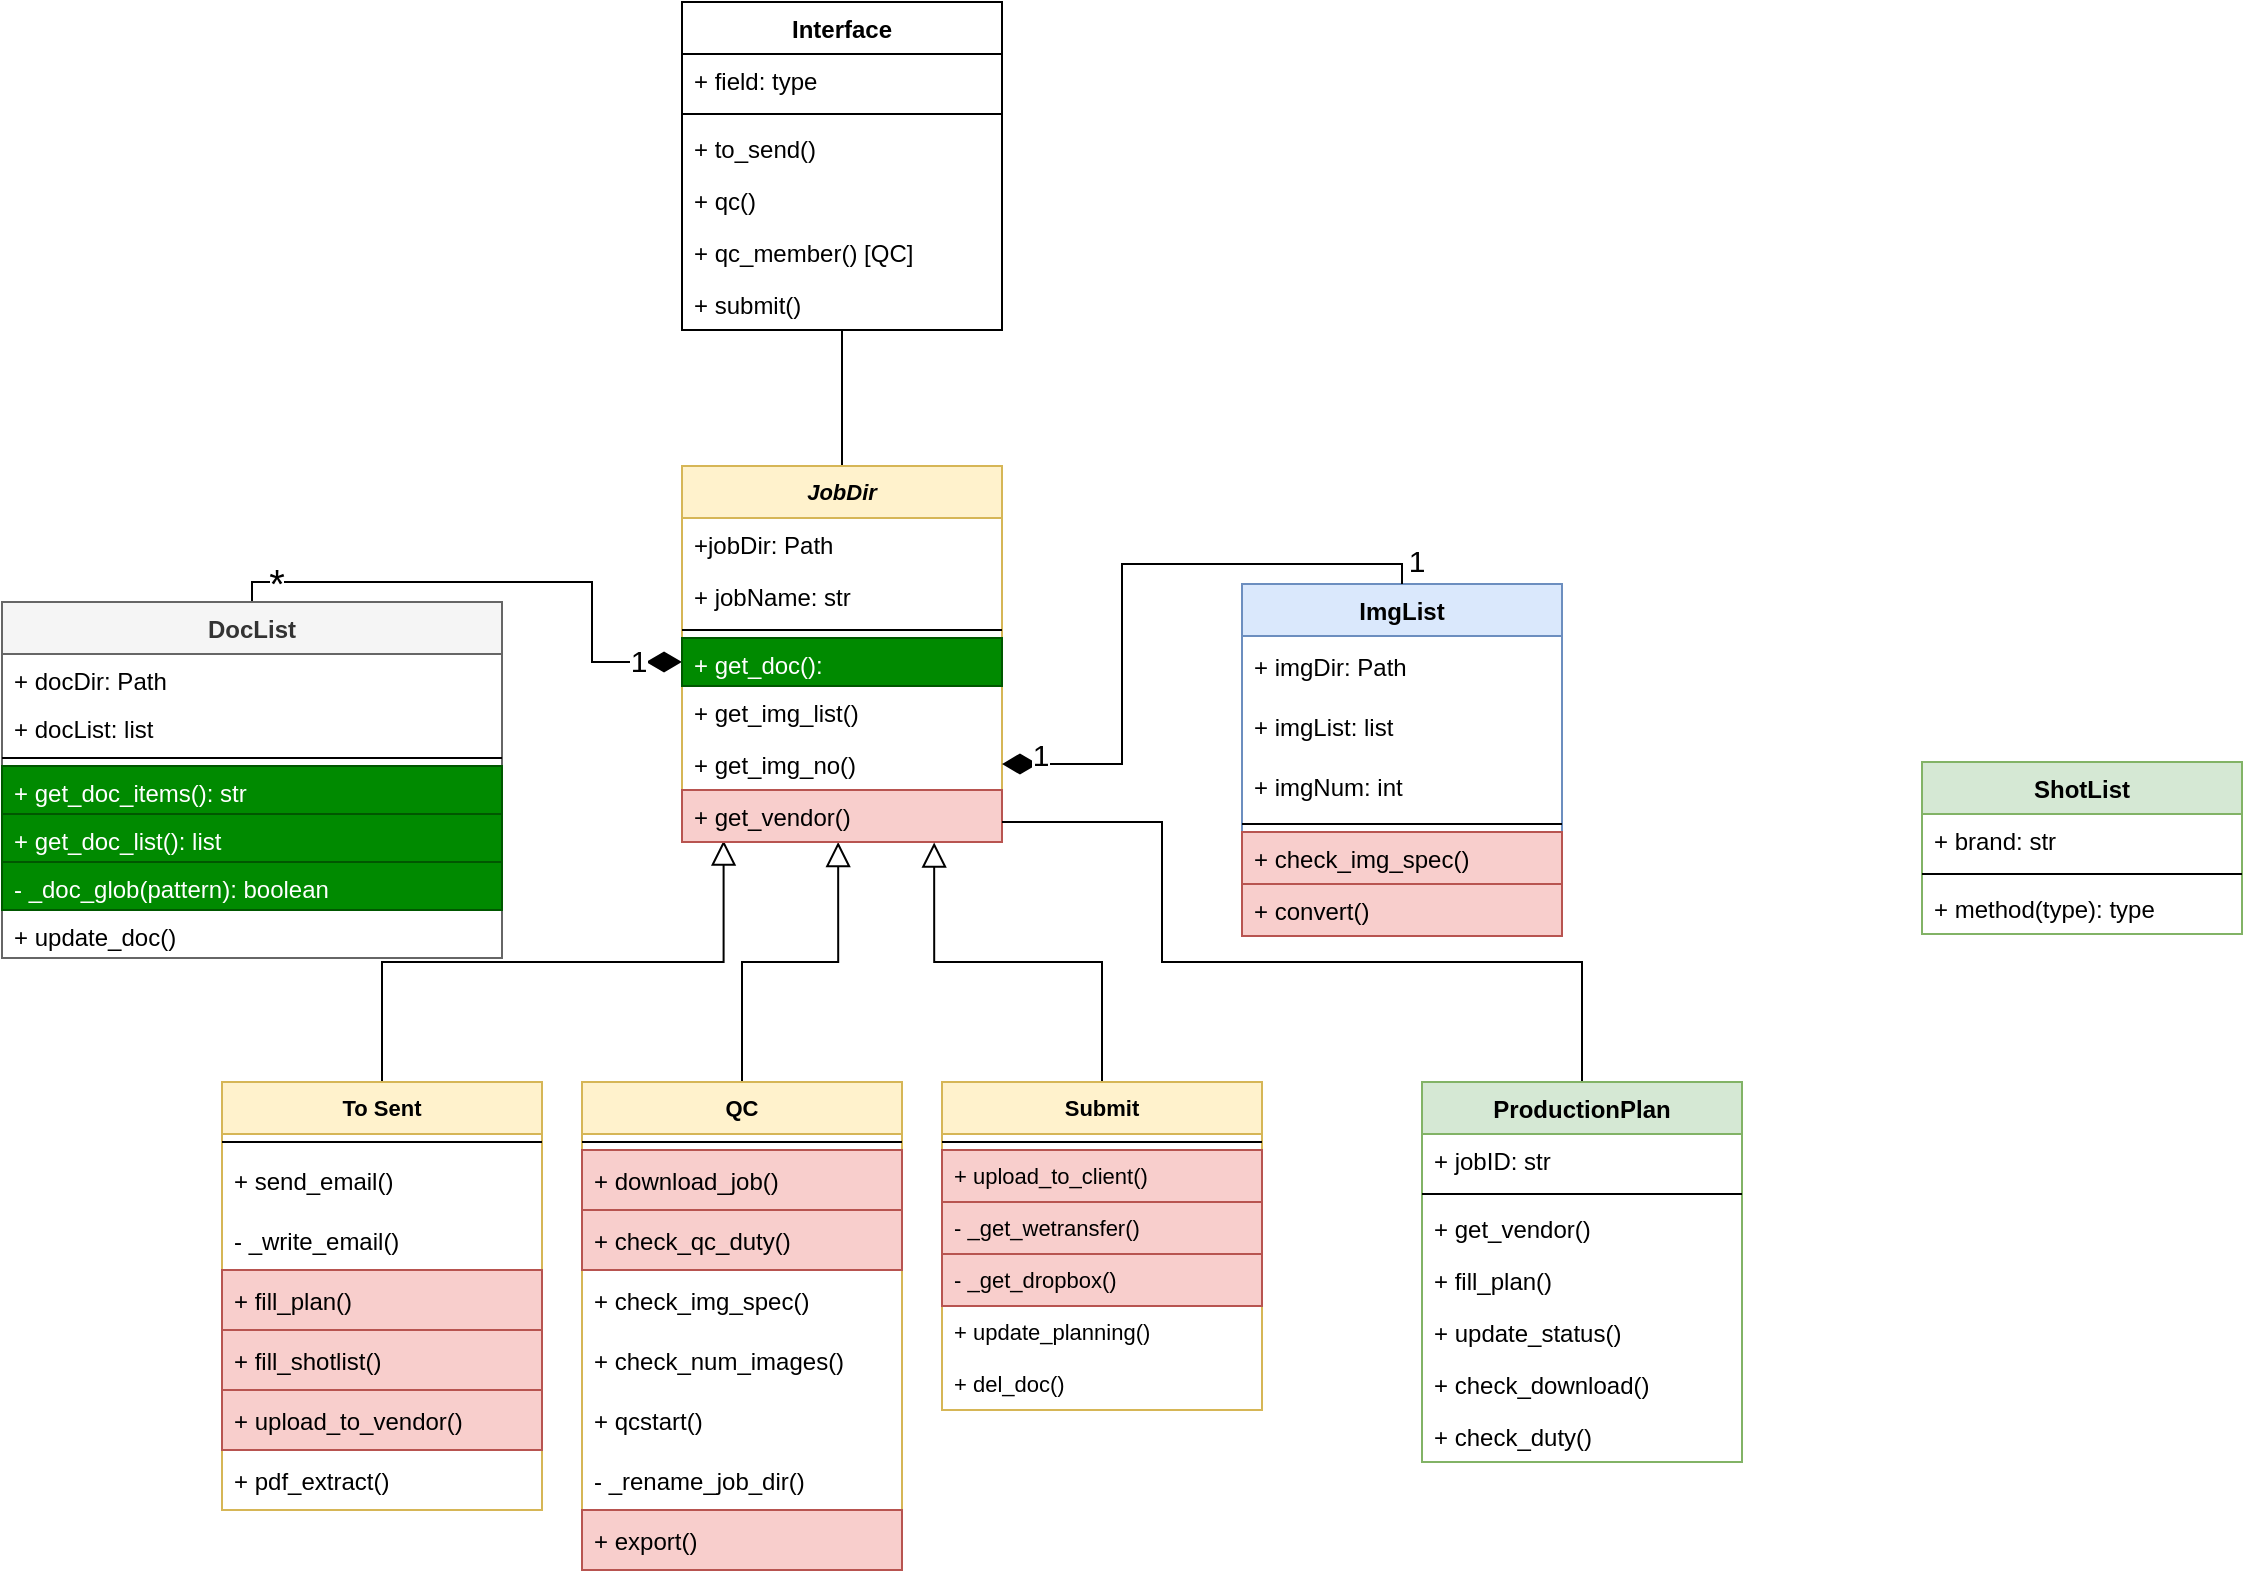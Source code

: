 <mxfile version="20.1.1" type="github" pages="2">
  <diagram id="C5RBs43oDa-KdzZeNtuy" name="Class Diagram">
    <mxGraphModel dx="2253" dy="3107" grid="1" gridSize="10" guides="1" tooltips="1" connect="1" arrows="1" fold="1" page="1" pageScale="1" pageWidth="827" pageHeight="1169" math="0" shadow="0">
      <root>
        <mxCell id="WIyWlLk6GJQsqaUBKTNV-0" />
        <mxCell id="WIyWlLk6GJQsqaUBKTNV-1" parent="WIyWlLk6GJQsqaUBKTNV-0" />
        <mxCell id="VwqSUywwrIDKvCxyth-W-13" value="" style="endArrow=diamondThin;html=1;rounded=0;exitX=0.5;exitY=0;exitDx=0;exitDy=0;entryX=0;entryY=0.5;entryDx=0;entryDy=0;edgeStyle=orthogonalEdgeStyle;endFill=1;endSize=15;" parent="WIyWlLk6GJQsqaUBKTNV-1" source="VwqSUywwrIDKvCxyth-W-30" target="VwqSUywwrIDKvCxyth-W-57" edge="1">
          <mxGeometry relative="1" as="geometry">
            <mxPoint x="40" y="-1100" as="sourcePoint" />
            <mxPoint x="140" y="-1100" as="targetPoint" />
          </mxGeometry>
        </mxCell>
        <mxCell id="VwqSUywwrIDKvCxyth-W-18" value="&lt;font style=&quot;font-size: 20px;&quot;&gt;*&lt;/font&gt;" style="edgeLabel;html=1;align=center;verticalAlign=middle;resizable=0;points=[];" parent="VwqSUywwrIDKvCxyth-W-13" vertex="1" connectable="0">
          <mxGeometry x="-0.709" relative="1" as="geometry">
            <mxPoint x="-17" as="offset" />
          </mxGeometry>
        </mxCell>
        <mxCell id="79Gna4dWxZgAFKC2lNat-1" value="&lt;font style=&quot;font-size: 15px;&quot;&gt;1&lt;/font&gt;" style="edgeLabel;html=1;align=center;verticalAlign=middle;resizable=0;points=[];" parent="VwqSUywwrIDKvCxyth-W-13" vertex="1" connectable="0">
          <mxGeometry x="0.903" y="1" relative="1" as="geometry">
            <mxPoint x="-9" as="offset" />
          </mxGeometry>
        </mxCell>
        <mxCell id="VwqSUywwrIDKvCxyth-W-30" value="DocList" style="swimlane;fontStyle=1;align=center;verticalAlign=top;childLayout=stackLayout;horizontal=1;startSize=26;horizontalStack=0;resizeParent=1;resizeParentMax=0;resizeLast=0;collapsible=1;marginBottom=0;fillColor=#f5f5f5;strokeColor=#666666;fontColor=#333333;" parent="WIyWlLk6GJQsqaUBKTNV-1" vertex="1">
          <mxGeometry x="-270" y="-1160" width="250" height="178" as="geometry" />
        </mxCell>
        <mxCell id="o00iL9hHMWiboEVYEB-S-1" value="+ docDir: Path" style="text;strokeColor=none;fillColor=none;align=left;verticalAlign=top;spacingLeft=4;spacingRight=4;overflow=hidden;rotatable=0;points=[[0,0.5],[1,0.5]];portConstraint=eastwest;" vertex="1" parent="VwqSUywwrIDKvCxyth-W-30">
          <mxGeometry y="26" width="250" height="24" as="geometry" />
        </mxCell>
        <mxCell id="VwqSUywwrIDKvCxyth-W-31" value="+ docList: list" style="text;strokeColor=none;fillColor=none;align=left;verticalAlign=top;spacingLeft=4;spacingRight=4;overflow=hidden;rotatable=0;points=[[0,0.5],[1,0.5]];portConstraint=eastwest;" parent="VwqSUywwrIDKvCxyth-W-30" vertex="1">
          <mxGeometry y="50" width="250" height="24" as="geometry" />
        </mxCell>
        <mxCell id="VwqSUywwrIDKvCxyth-W-32" value="" style="line;strokeWidth=1;fillColor=none;align=left;verticalAlign=middle;spacingTop=-1;spacingLeft=3;spacingRight=3;rotatable=0;labelPosition=right;points=[];portConstraint=eastwest;" parent="VwqSUywwrIDKvCxyth-W-30" vertex="1">
          <mxGeometry y="74" width="250" height="8" as="geometry" />
        </mxCell>
        <mxCell id="o00iL9hHMWiboEVYEB-S-10" value="+ get_doc_items(): str" style="text;strokeColor=#005700;fillColor=#008a00;align=left;verticalAlign=top;spacingLeft=4;spacingRight=4;overflow=hidden;rotatable=0;points=[[0,0.5],[1,0.5]];portConstraint=eastwest;fontColor=#ffffff;" vertex="1" parent="VwqSUywwrIDKvCxyth-W-30">
          <mxGeometry y="82" width="250" height="24" as="geometry" />
        </mxCell>
        <mxCell id="o00iL9hHMWiboEVYEB-S-8" value="+ get_doc_list(): list" style="text;strokeColor=#005700;fillColor=#008a00;align=left;verticalAlign=top;spacingLeft=4;spacingRight=4;overflow=hidden;rotatable=0;points=[[0,0.5],[1,0.5]];portConstraint=eastwest;fontColor=#ffffff;" vertex="1" parent="VwqSUywwrIDKvCxyth-W-30">
          <mxGeometry y="106" width="250" height="24" as="geometry" />
        </mxCell>
        <mxCell id="o00iL9hHMWiboEVYEB-S-9" value="- _doc_glob(pattern): boolean" style="text;strokeColor=#005700;fillColor=#008a00;align=left;verticalAlign=top;spacingLeft=4;spacingRight=4;overflow=hidden;rotatable=0;points=[[0,0.5],[1,0.5]];portConstraint=eastwest;fontColor=#ffffff;" vertex="1" parent="VwqSUywwrIDKvCxyth-W-30">
          <mxGeometry y="130" width="250" height="24" as="geometry" />
        </mxCell>
        <mxCell id="VwqSUywwrIDKvCxyth-W-33" value="+ update_doc()" style="text;strokeColor=none;fillColor=none;align=left;verticalAlign=top;spacingLeft=4;spacingRight=4;overflow=hidden;rotatable=0;points=[[0,0.5],[1,0.5]];portConstraint=eastwest;" parent="VwqSUywwrIDKvCxyth-W-30" vertex="1">
          <mxGeometry y="154" width="250" height="24" as="geometry" />
        </mxCell>
        <mxCell id="VwqSUywwrIDKvCxyth-W-37" value="ImgList" style="swimlane;fontStyle=1;align=center;verticalAlign=top;childLayout=stackLayout;horizontal=1;startSize=26;horizontalStack=0;resizeParent=1;resizeParentMax=0;resizeLast=0;collapsible=1;marginBottom=0;fillColor=#dae8fc;strokeColor=#6c8ebf;" parent="WIyWlLk6GJQsqaUBKTNV-1" vertex="1">
          <mxGeometry x="350" y="-1169" width="160" height="176" as="geometry" />
        </mxCell>
        <mxCell id="79Gna4dWxZgAFKC2lNat-31" value="+ imgDir: Path" style="text;strokeColor=none;fillColor=none;align=left;verticalAlign=middle;spacingLeft=4;spacingRight=4;overflow=hidden;points=[[0,0.5],[1,0.5]];portConstraint=eastwest;rotatable=0;" parent="VwqSUywwrIDKvCxyth-W-37" vertex="1">
          <mxGeometry y="26" width="160" height="30" as="geometry" />
        </mxCell>
        <mxCell id="NhkvknFWoMFRXKb4HUDm-49" value="+ imgList: list" style="text;strokeColor=none;fillColor=none;align=left;verticalAlign=middle;spacingLeft=4;spacingRight=4;overflow=hidden;points=[[0,0.5],[1,0.5]];portConstraint=eastwest;rotatable=0;" parent="VwqSUywwrIDKvCxyth-W-37" vertex="1">
          <mxGeometry y="56" width="160" height="30" as="geometry" />
        </mxCell>
        <mxCell id="NhkvknFWoMFRXKb4HUDm-50" value="+ imgNum: int" style="text;strokeColor=none;fillColor=none;align=left;verticalAlign=middle;spacingLeft=4;spacingRight=4;overflow=hidden;points=[[0,0.5],[1,0.5]];portConstraint=eastwest;rotatable=0;" parent="VwqSUywwrIDKvCxyth-W-37" vertex="1">
          <mxGeometry y="86" width="160" height="30" as="geometry" />
        </mxCell>
        <mxCell id="VwqSUywwrIDKvCxyth-W-39" value="" style="line;strokeWidth=1;fillColor=none;align=left;verticalAlign=middle;spacingTop=-1;spacingLeft=3;spacingRight=3;rotatable=0;labelPosition=right;points=[];portConstraint=eastwest;" parent="VwqSUywwrIDKvCxyth-W-37" vertex="1">
          <mxGeometry y="116" width="160" height="8" as="geometry" />
        </mxCell>
        <mxCell id="79Gna4dWxZgAFKC2lNat-40" value="+ check_img_spec()" style="text;strokeColor=#b85450;fillColor=#f8cecc;align=left;verticalAlign=top;spacingLeft=4;spacingRight=4;overflow=hidden;rotatable=0;points=[[0,0.5],[1,0.5]];portConstraint=eastwest;" parent="VwqSUywwrIDKvCxyth-W-37" vertex="1">
          <mxGeometry y="124" width="160" height="26" as="geometry" />
        </mxCell>
        <mxCell id="VwqSUywwrIDKvCxyth-W-40" value="+ convert()" style="text;strokeColor=#b85450;fillColor=#f8cecc;align=left;verticalAlign=top;spacingLeft=4;spacingRight=4;overflow=hidden;rotatable=0;points=[[0,0.5],[1,0.5]];portConstraint=eastwest;" parent="VwqSUywwrIDKvCxyth-W-37" vertex="1">
          <mxGeometry y="150" width="160" height="26" as="geometry" />
        </mxCell>
        <mxCell id="79Gna4dWxZgAFKC2lNat-36" style="edgeStyle=orthogonalEdgeStyle;rounded=0;orthogonalLoop=1;jettySize=auto;html=1;exitX=0.5;exitY=0;exitDx=0;exitDy=0;entryX=0.488;entryY=1;entryDx=0;entryDy=0;entryPerimeter=0;fontSize=15;endArrow=block;endFill=0;endSize=10;" parent="WIyWlLk6GJQsqaUBKTNV-1" source="VwqSUywwrIDKvCxyth-W-42" target="VwqSUywwrIDKvCxyth-W-55" edge="1">
          <mxGeometry relative="1" as="geometry" />
        </mxCell>
        <mxCell id="VwqSUywwrIDKvCxyth-W-42" value="QC" style="swimlane;fontStyle=1;align=center;verticalAlign=top;childLayout=stackLayout;horizontal=1;startSize=26;horizontalStack=0;resizeParent=1;resizeParentMax=0;resizeLast=0;collapsible=1;marginBottom=0;fontSize=11;fillColor=#fff2cc;strokeColor=#d6b656;" parent="WIyWlLk6GJQsqaUBKTNV-1" vertex="1">
          <mxGeometry x="20" y="-920" width="160" height="244" as="geometry" />
        </mxCell>
        <mxCell id="VwqSUywwrIDKvCxyth-W-44" value="" style="line;strokeWidth=1;fillColor=none;align=left;verticalAlign=middle;spacingTop=-1;spacingLeft=3;spacingRight=3;rotatable=0;labelPosition=right;points=[];portConstraint=eastwest;fontSize=20;" parent="VwqSUywwrIDKvCxyth-W-42" vertex="1">
          <mxGeometry y="26" width="160" height="8" as="geometry" />
        </mxCell>
        <mxCell id="79Gna4dWxZgAFKC2lNat-23" value="+ download_job()" style="text;strokeColor=#b85450;fillColor=#f8cecc;align=left;verticalAlign=middle;spacingLeft=4;spacingRight=4;overflow=hidden;points=[[0,0.5],[1,0.5]];portConstraint=eastwest;rotatable=0;" parent="VwqSUywwrIDKvCxyth-W-42" vertex="1">
          <mxGeometry y="34" width="160" height="30" as="geometry" />
        </mxCell>
        <mxCell id="NhkvknFWoMFRXKb4HUDm-10" value="+ check_qc_duty()" style="text;strokeColor=#b85450;fillColor=#f8cecc;align=left;verticalAlign=middle;spacingLeft=4;spacingRight=4;overflow=hidden;points=[[0,0.5],[1,0.5]];portConstraint=eastwest;rotatable=0;" parent="VwqSUywwrIDKvCxyth-W-42" vertex="1">
          <mxGeometry y="64" width="160" height="30" as="geometry" />
        </mxCell>
        <mxCell id="79Gna4dWxZgAFKC2lNat-24" value="+ check_img_spec()" style="text;strokeColor=none;fillColor=none;align=left;verticalAlign=middle;spacingLeft=4;spacingRight=4;overflow=hidden;points=[[0,0.5],[1,0.5]];portConstraint=eastwest;rotatable=0;" parent="VwqSUywwrIDKvCxyth-W-42" vertex="1">
          <mxGeometry y="94" width="160" height="30" as="geometry" />
        </mxCell>
        <mxCell id="NhkvknFWoMFRXKb4HUDm-11" value="+ check_num_images()" style="text;strokeColor=none;fillColor=none;align=left;verticalAlign=middle;spacingLeft=4;spacingRight=4;overflow=hidden;points=[[0,0.5],[1,0.5]];portConstraint=eastwest;rotatable=0;" parent="VwqSUywwrIDKvCxyth-W-42" vertex="1">
          <mxGeometry y="124" width="160" height="30" as="geometry" />
        </mxCell>
        <mxCell id="jGZXXcA7KvOJNHB1vB-I-21" value="+ qcstart()" style="text;strokeColor=none;fillColor=none;align=left;verticalAlign=middle;spacingLeft=4;spacingRight=4;overflow=hidden;points=[[0,0.5],[1,0.5]];portConstraint=eastwest;rotatable=0;" parent="VwqSUywwrIDKvCxyth-W-42" vertex="1">
          <mxGeometry y="154" width="160" height="30" as="geometry" />
        </mxCell>
        <mxCell id="79Gna4dWxZgAFKC2lNat-32" value="- _rename_job_dir()" style="text;strokeColor=none;fillColor=none;align=left;verticalAlign=middle;spacingLeft=4;spacingRight=4;overflow=hidden;points=[[0,0.5],[1,0.5]];portConstraint=eastwest;rotatable=0;" parent="VwqSUywwrIDKvCxyth-W-42" vertex="1">
          <mxGeometry y="184" width="160" height="30" as="geometry" />
        </mxCell>
        <mxCell id="79Gna4dWxZgAFKC2lNat-33" value="+ export()" style="text;strokeColor=#b85450;fillColor=#f8cecc;align=left;verticalAlign=middle;spacingLeft=4;spacingRight=4;overflow=hidden;points=[[0,0.5],[1,0.5]];portConstraint=eastwest;rotatable=0;" parent="VwqSUywwrIDKvCxyth-W-42" vertex="1">
          <mxGeometry y="214" width="160" height="30" as="geometry" />
        </mxCell>
        <mxCell id="79Gna4dWxZgAFKC2lNat-37" style="edgeStyle=orthogonalEdgeStyle;rounded=0;orthogonalLoop=1;jettySize=auto;html=1;exitX=0.5;exitY=0;exitDx=0;exitDy=0;entryX=0.13;entryY=0.97;entryDx=0;entryDy=0;entryPerimeter=0;fontSize=15;endArrow=block;endFill=0;endSize=10;" parent="WIyWlLk6GJQsqaUBKTNV-1" source="VwqSUywwrIDKvCxyth-W-48" target="VwqSUywwrIDKvCxyth-W-55" edge="1">
          <mxGeometry relative="1" as="geometry" />
        </mxCell>
        <mxCell id="VwqSUywwrIDKvCxyth-W-48" value="To Sent" style="swimlane;fontStyle=1;align=center;verticalAlign=top;childLayout=stackLayout;horizontal=1;startSize=26;horizontalStack=0;resizeParent=1;resizeParentMax=0;resizeLast=0;collapsible=1;marginBottom=0;fontSize=11;fillColor=#fff2cc;strokeColor=#d6b656;" parent="WIyWlLk6GJQsqaUBKTNV-1" vertex="1">
          <mxGeometry x="-160" y="-920" width="160" height="214" as="geometry" />
        </mxCell>
        <mxCell id="VwqSUywwrIDKvCxyth-W-50" value="" style="line;strokeWidth=1;fillColor=none;align=left;verticalAlign=middle;spacingTop=-1;spacingLeft=3;spacingRight=3;rotatable=0;labelPosition=right;points=[];portConstraint=eastwest;fontSize=11;" parent="VwqSUywwrIDKvCxyth-W-48" vertex="1">
          <mxGeometry y="26" width="160" height="8" as="geometry" />
        </mxCell>
        <mxCell id="NhkvknFWoMFRXKb4HUDm-0" value="+ send_email()" style="text;strokeColor=none;fillColor=none;align=left;verticalAlign=middle;spacingLeft=4;spacingRight=4;overflow=hidden;points=[[0,0.5],[1,0.5]];portConstraint=eastwest;rotatable=0;" parent="VwqSUywwrIDKvCxyth-W-48" vertex="1">
          <mxGeometry y="34" width="160" height="30" as="geometry" />
        </mxCell>
        <mxCell id="jGZXXcA7KvOJNHB1vB-I-19" value="- _write_email()" style="text;strokeColor=none;fillColor=none;align=left;verticalAlign=middle;spacingLeft=4;spacingRight=4;overflow=hidden;points=[[0,0.5],[1,0.5]];portConstraint=eastwest;rotatable=0;" parent="VwqSUywwrIDKvCxyth-W-48" vertex="1">
          <mxGeometry y="64" width="160" height="30" as="geometry" />
        </mxCell>
        <mxCell id="79Gna4dWxZgAFKC2lNat-26" value="+ fill_plan()" style="text;strokeColor=#b85450;fillColor=#f8cecc;align=left;verticalAlign=middle;spacingLeft=4;spacingRight=4;overflow=hidden;points=[[0,0.5],[1,0.5]];portConstraint=eastwest;rotatable=0;" parent="VwqSUywwrIDKvCxyth-W-48" vertex="1">
          <mxGeometry y="94" width="160" height="30" as="geometry" />
        </mxCell>
        <mxCell id="79Gna4dWxZgAFKC2lNat-25" value="+ fill_shotlist()" style="text;strokeColor=#b85450;fillColor=#f8cecc;align=left;verticalAlign=middle;spacingLeft=4;spacingRight=4;overflow=hidden;points=[[0,0.5],[1,0.5]];portConstraint=eastwest;rotatable=0;" parent="VwqSUywwrIDKvCxyth-W-48" vertex="1">
          <mxGeometry y="124" width="160" height="30" as="geometry" />
        </mxCell>
        <mxCell id="79Gna4dWxZgAFKC2lNat-28" value="+ upload_to_vendor()" style="text;strokeColor=#b85450;fillColor=#f8cecc;align=left;verticalAlign=middle;spacingLeft=4;spacingRight=4;overflow=hidden;points=[[0,0.5],[1,0.5]];portConstraint=eastwest;rotatable=0;" parent="VwqSUywwrIDKvCxyth-W-48" vertex="1">
          <mxGeometry y="154" width="160" height="30" as="geometry" />
        </mxCell>
        <mxCell id="79Gna4dWxZgAFKC2lNat-9" value="+ pdf_extract()" style="text;strokeColor=none;fillColor=none;align=left;verticalAlign=middle;spacingLeft=4;spacingRight=4;overflow=hidden;points=[[0,0.5],[1,0.5]];portConstraint=eastwest;rotatable=0;" parent="VwqSUywwrIDKvCxyth-W-48" vertex="1">
          <mxGeometry y="184" width="160" height="30" as="geometry" />
        </mxCell>
        <mxCell id="NhkvknFWoMFRXKb4HUDm-26" style="edgeStyle=orthogonalEdgeStyle;rounded=0;orthogonalLoop=1;jettySize=auto;html=1;exitX=0.5;exitY=0;exitDx=0;exitDy=0;entryX=0.5;entryY=1;entryDx=0;entryDy=0;endArrow=none;endFill=0;strokeColor=default;elbow=vertical;" parent="WIyWlLk6GJQsqaUBKTNV-1" source="VwqSUywwrIDKvCxyth-W-52" target="NhkvknFWoMFRXKb4HUDm-1" edge="1">
          <mxGeometry relative="1" as="geometry" />
        </mxCell>
        <mxCell id="VwqSUywwrIDKvCxyth-W-52" value="JobDir" style="swimlane;fontStyle=3;align=center;verticalAlign=top;childLayout=stackLayout;horizontal=1;startSize=26;horizontalStack=0;resizeParent=1;resizeParentMax=0;resizeLast=0;collapsible=1;marginBottom=0;fontSize=11;fillColor=#fff2cc;strokeColor=#d6b656;" parent="WIyWlLk6GJQsqaUBKTNV-1" vertex="1">
          <mxGeometry x="70" y="-1228" width="160" height="188" as="geometry" />
        </mxCell>
        <mxCell id="o00iL9hHMWiboEVYEB-S-0" value="+jobDir: Path" style="text;strokeColor=none;fillColor=none;align=left;verticalAlign=top;spacingLeft=4;spacingRight=4;overflow=hidden;rotatable=0;points=[[0,0.5],[1,0.5]];portConstraint=eastwest;fontSize=12;" vertex="1" parent="VwqSUywwrIDKvCxyth-W-52">
          <mxGeometry y="26" width="160" height="26" as="geometry" />
        </mxCell>
        <mxCell id="79Gna4dWxZgAFKC2lNat-21" value="+ jobName: str" style="text;strokeColor=none;fillColor=none;align=left;verticalAlign=top;spacingLeft=4;spacingRight=4;overflow=hidden;rotatable=0;points=[[0,0.5],[1,0.5]];portConstraint=eastwest;fontSize=12;" parent="VwqSUywwrIDKvCxyth-W-52" vertex="1">
          <mxGeometry y="52" width="160" height="26" as="geometry" />
        </mxCell>
        <mxCell id="VwqSUywwrIDKvCxyth-W-54" value="" style="line;strokeWidth=1;fillColor=none;align=left;verticalAlign=middle;spacingTop=-1;spacingLeft=3;spacingRight=3;rotatable=0;labelPosition=right;points=[];portConstraint=eastwest;fontSize=11;" parent="VwqSUywwrIDKvCxyth-W-52" vertex="1">
          <mxGeometry y="78" width="160" height="8" as="geometry" />
        </mxCell>
        <mxCell id="VwqSUywwrIDKvCxyth-W-57" value="+ get_doc(): " style="text;strokeColor=#005700;fillColor=#008a00;align=left;verticalAlign=top;spacingLeft=4;spacingRight=4;overflow=hidden;rotatable=0;points=[[0,0.5],[1,0.5]];portConstraint=eastwest;fontSize=12;fontColor=#ffffff;" parent="VwqSUywwrIDKvCxyth-W-52" vertex="1">
          <mxGeometry y="86" width="160" height="24" as="geometry" />
        </mxCell>
        <mxCell id="79Gna4dWxZgAFKC2lNat-30" value="+ get_img_list()" style="text;strokeColor=none;fillColor=none;align=left;verticalAlign=top;spacingLeft=4;spacingRight=4;overflow=hidden;rotatable=0;points=[[0,0.5],[1,0.5]];portConstraint=eastwest;fontSize=12;" parent="VwqSUywwrIDKvCxyth-W-52" vertex="1">
          <mxGeometry y="110" width="160" height="26" as="geometry" />
        </mxCell>
        <mxCell id="79Gna4dWxZgAFKC2lNat-22" value="+ get_img_no()" style="text;strokeColor=none;fillColor=none;align=left;verticalAlign=top;spacingLeft=4;spacingRight=4;overflow=hidden;rotatable=0;points=[[0,0.5],[1,0.5]];portConstraint=eastwest;fontSize=12;" parent="VwqSUywwrIDKvCxyth-W-52" vertex="1">
          <mxGeometry y="136" width="160" height="26" as="geometry" />
        </mxCell>
        <mxCell id="VwqSUywwrIDKvCxyth-W-55" value="+ get_vendor()" style="text;strokeColor=#b85450;fillColor=#f8cecc;align=left;verticalAlign=top;spacingLeft=4;spacingRight=4;overflow=hidden;rotatable=0;points=[[0,0.5],[1,0.5]];portConstraint=eastwest;fontSize=12;" parent="VwqSUywwrIDKvCxyth-W-52" vertex="1">
          <mxGeometry y="162" width="160" height="26" as="geometry" />
        </mxCell>
        <mxCell id="79Gna4dWxZgAFKC2lNat-38" style="edgeStyle=orthogonalEdgeStyle;rounded=0;orthogonalLoop=1;jettySize=auto;html=1;exitX=0.5;exitY=0;exitDx=0;exitDy=0;entryX=0.788;entryY=1.01;entryDx=0;entryDy=0;entryPerimeter=0;fontSize=15;endArrow=block;endFill=0;endSize=10;" parent="WIyWlLk6GJQsqaUBKTNV-1" source="VwqSUywwrIDKvCxyth-W-61" target="VwqSUywwrIDKvCxyth-W-55" edge="1">
          <mxGeometry relative="1" as="geometry" />
        </mxCell>
        <mxCell id="VwqSUywwrIDKvCxyth-W-61" value="Submit" style="swimlane;fontStyle=1;align=center;verticalAlign=top;childLayout=stackLayout;horizontal=1;startSize=26;horizontalStack=0;resizeParent=1;resizeParentMax=0;resizeLast=0;collapsible=1;marginBottom=0;fontSize=11;fillColor=#fff2cc;strokeColor=#d6b656;" parent="WIyWlLk6GJQsqaUBKTNV-1" vertex="1">
          <mxGeometry x="200" y="-920" width="160" height="164" as="geometry" />
        </mxCell>
        <mxCell id="VwqSUywwrIDKvCxyth-W-63" value="" style="line;strokeWidth=1;fillColor=none;align=left;verticalAlign=middle;spacingTop=-1;spacingLeft=3;spacingRight=3;rotatable=0;labelPosition=right;points=[];portConstraint=eastwest;fontSize=11;" parent="VwqSUywwrIDKvCxyth-W-61" vertex="1">
          <mxGeometry y="26" width="160" height="8" as="geometry" />
        </mxCell>
        <mxCell id="79Gna4dWxZgAFKC2lNat-27" value="+ upload_to_client()" style="text;strokeColor=#b85450;fillColor=#f8cecc;align=left;verticalAlign=top;spacingLeft=4;spacingRight=4;overflow=hidden;rotatable=0;points=[[0,0.5],[1,0.5]];portConstraint=eastwest;fontSize=11;" parent="VwqSUywwrIDKvCxyth-W-61" vertex="1">
          <mxGeometry y="34" width="160" height="26" as="geometry" />
        </mxCell>
        <mxCell id="VwqSUywwrIDKvCxyth-W-64" value="- _get_wetransfer()" style="text;strokeColor=#b85450;fillColor=#f8cecc;align=left;verticalAlign=top;spacingLeft=4;spacingRight=4;overflow=hidden;rotatable=0;points=[[0,0.5],[1,0.5]];portConstraint=eastwest;fontSize=11;" parent="VwqSUywwrIDKvCxyth-W-61" vertex="1">
          <mxGeometry y="60" width="160" height="26" as="geometry" />
        </mxCell>
        <mxCell id="79Gna4dWxZgAFKC2lNat-29" value="- _get_dropbox()" style="text;strokeColor=#b85450;fillColor=#f8cecc;align=left;verticalAlign=top;spacingLeft=4;spacingRight=4;overflow=hidden;rotatable=0;points=[[0,0.5],[1,0.5]];portConstraint=eastwest;fontSize=11;" parent="VwqSUywwrIDKvCxyth-W-61" vertex="1">
          <mxGeometry y="86" width="160" height="26" as="geometry" />
        </mxCell>
        <mxCell id="NhkvknFWoMFRXKb4HUDm-27" value="+ update_planning()" style="text;align=left;verticalAlign=top;spacingLeft=4;spacingRight=4;overflow=hidden;rotatable=0;points=[[0,0.5],[1,0.5]];portConstraint=eastwest;fontSize=11;" parent="VwqSUywwrIDKvCxyth-W-61" vertex="1">
          <mxGeometry y="112" width="160" height="26" as="geometry" />
        </mxCell>
        <mxCell id="NhkvknFWoMFRXKb4HUDm-28" value="+ del_doc()" style="text;align=left;verticalAlign=top;spacingLeft=4;spacingRight=4;overflow=hidden;rotatable=0;points=[[0,0.5],[1,0.5]];portConstraint=eastwest;fontSize=11;" parent="VwqSUywwrIDKvCxyth-W-61" vertex="1">
          <mxGeometry y="138" width="160" height="26" as="geometry" />
        </mxCell>
        <mxCell id="NhkvknFWoMFRXKb4HUDm-1" value="Interface" style="swimlane;fontStyle=1;align=center;verticalAlign=top;childLayout=stackLayout;horizontal=1;startSize=26;horizontalStack=0;resizeParent=1;resizeParentMax=0;resizeLast=0;collapsible=1;marginBottom=0;" parent="WIyWlLk6GJQsqaUBKTNV-1" vertex="1">
          <mxGeometry x="70" y="-1460" width="160" height="164" as="geometry" />
        </mxCell>
        <mxCell id="NhkvknFWoMFRXKb4HUDm-2" value="+ field: type" style="text;strokeColor=none;fillColor=none;align=left;verticalAlign=top;spacingLeft=4;spacingRight=4;overflow=hidden;rotatable=0;points=[[0,0.5],[1,0.5]];portConstraint=eastwest;" parent="NhkvknFWoMFRXKb4HUDm-1" vertex="1">
          <mxGeometry y="26" width="160" height="26" as="geometry" />
        </mxCell>
        <mxCell id="NhkvknFWoMFRXKb4HUDm-3" value="" style="line;strokeWidth=1;fillColor=none;align=left;verticalAlign=middle;spacingTop=-1;spacingLeft=3;spacingRight=3;rotatable=0;labelPosition=right;points=[];portConstraint=eastwest;" parent="NhkvknFWoMFRXKb4HUDm-1" vertex="1">
          <mxGeometry y="52" width="160" height="8" as="geometry" />
        </mxCell>
        <mxCell id="NhkvknFWoMFRXKb4HUDm-23" value="+ to_send()" style="text;strokeColor=none;fillColor=none;align=left;verticalAlign=top;spacingLeft=4;spacingRight=4;overflow=hidden;rotatable=0;points=[[0,0.5],[1,0.5]];portConstraint=eastwest;" parent="NhkvknFWoMFRXKb4HUDm-1" vertex="1">
          <mxGeometry y="60" width="160" height="26" as="geometry" />
        </mxCell>
        <mxCell id="NhkvknFWoMFRXKb4HUDm-25" value="+ qc()" style="text;strokeColor=none;fillColor=none;align=left;verticalAlign=top;spacingLeft=4;spacingRight=4;overflow=hidden;rotatable=0;points=[[0,0.5],[1,0.5]];portConstraint=eastwest;" parent="NhkvknFWoMFRXKb4HUDm-1" vertex="1">
          <mxGeometry y="86" width="160" height="26" as="geometry" />
        </mxCell>
        <mxCell id="NhkvknFWoMFRXKb4HUDm-9" value="+ qc_member() [QC]" style="text;strokeColor=none;fillColor=none;align=left;verticalAlign=top;spacingLeft=4;spacingRight=4;overflow=hidden;rotatable=0;points=[[0,0.5],[1,0.5]];portConstraint=eastwest;" parent="NhkvknFWoMFRXKb4HUDm-1" vertex="1">
          <mxGeometry y="112" width="160" height="26" as="geometry" />
        </mxCell>
        <mxCell id="NhkvknFWoMFRXKb4HUDm-24" value="+ submit()" style="text;strokeColor=none;fillColor=none;align=left;verticalAlign=top;spacingLeft=4;spacingRight=4;overflow=hidden;rotatable=0;points=[[0,0.5],[1,0.5]];portConstraint=eastwest;" parent="NhkvknFWoMFRXKb4HUDm-1" vertex="1">
          <mxGeometry y="138" width="160" height="26" as="geometry" />
        </mxCell>
        <mxCell id="o00iL9hHMWiboEVYEB-S-4" style="edgeStyle=orthogonalEdgeStyle;rounded=0;orthogonalLoop=1;jettySize=auto;html=1;exitX=0.5;exitY=0;exitDx=0;exitDy=0;endArrow=none;endFill=0;" edge="1" parent="WIyWlLk6GJQsqaUBKTNV-1" source="NhkvknFWoMFRXKb4HUDm-12">
          <mxGeometry relative="1" as="geometry">
            <mxPoint x="230" y="-1050" as="targetPoint" />
            <Array as="points">
              <mxPoint x="520" y="-980" />
              <mxPoint x="310" y="-980" />
              <mxPoint x="310" y="-1050" />
            </Array>
          </mxGeometry>
        </mxCell>
        <mxCell id="NhkvknFWoMFRXKb4HUDm-12" value="ProductionPlan" style="swimlane;fontStyle=1;align=center;verticalAlign=top;childLayout=stackLayout;horizontal=1;startSize=26;horizontalStack=0;resizeParent=1;resizeParentMax=0;resizeLast=0;collapsible=1;marginBottom=0;fillColor=#d5e8d4;strokeColor=#82b366;" parent="WIyWlLk6GJQsqaUBKTNV-1" vertex="1">
          <mxGeometry x="440" y="-920" width="160" height="190" as="geometry" />
        </mxCell>
        <mxCell id="NhkvknFWoMFRXKb4HUDm-42" value="+ jobID: str" style="text;strokeColor=none;fillColor=none;align=left;verticalAlign=top;spacingLeft=4;spacingRight=4;overflow=hidden;rotatable=0;points=[[0,0.5],[1,0.5]];portConstraint=eastwest;" parent="NhkvknFWoMFRXKb4HUDm-12" vertex="1">
          <mxGeometry y="26" width="160" height="26" as="geometry" />
        </mxCell>
        <mxCell id="NhkvknFWoMFRXKb4HUDm-14" value="" style="line;strokeWidth=1;fillColor=none;align=left;verticalAlign=middle;spacingTop=-1;spacingLeft=3;spacingRight=3;rotatable=0;labelPosition=right;points=[];portConstraint=eastwest;" parent="NhkvknFWoMFRXKb4HUDm-12" vertex="1">
          <mxGeometry y="52" width="160" height="8" as="geometry" />
        </mxCell>
        <mxCell id="NhkvknFWoMFRXKb4HUDm-15" value="+ get_vendor()" style="text;strokeColor=none;fillColor=none;align=left;verticalAlign=top;spacingLeft=4;spacingRight=4;overflow=hidden;rotatable=0;points=[[0,0.5],[1,0.5]];portConstraint=eastwest;" parent="NhkvknFWoMFRXKb4HUDm-12" vertex="1">
          <mxGeometry y="60" width="160" height="26" as="geometry" />
        </mxCell>
        <mxCell id="NhkvknFWoMFRXKb4HUDm-43" value="+ fill_plan()" style="text;strokeColor=none;fillColor=none;align=left;verticalAlign=top;spacingLeft=4;spacingRight=4;overflow=hidden;rotatable=0;points=[[0,0.5],[1,0.5]];portConstraint=eastwest;" parent="NhkvknFWoMFRXKb4HUDm-12" vertex="1">
          <mxGeometry y="86" width="160" height="26" as="geometry" />
        </mxCell>
        <mxCell id="NhkvknFWoMFRXKb4HUDm-44" value="+ update_status()" style="text;strokeColor=none;fillColor=none;align=left;verticalAlign=top;spacingLeft=4;spacingRight=4;overflow=hidden;rotatable=0;points=[[0,0.5],[1,0.5]];portConstraint=eastwest;" parent="NhkvknFWoMFRXKb4HUDm-12" vertex="1">
          <mxGeometry y="112" width="160" height="26" as="geometry" />
        </mxCell>
        <mxCell id="NhkvknFWoMFRXKb4HUDm-45" value="+ check_download()" style="text;strokeColor=none;fillColor=none;align=left;verticalAlign=top;spacingLeft=4;spacingRight=4;overflow=hidden;rotatable=0;points=[[0,0.5],[1,0.5]];portConstraint=eastwest;" parent="NhkvknFWoMFRXKb4HUDm-12" vertex="1">
          <mxGeometry y="138" width="160" height="26" as="geometry" />
        </mxCell>
        <mxCell id="o00iL9hHMWiboEVYEB-S-7" value="+ check_duty()" style="text;strokeColor=none;fillColor=none;align=left;verticalAlign=top;spacingLeft=4;spacingRight=4;overflow=hidden;rotatable=0;points=[[0,0.5],[1,0.5]];portConstraint=eastwest;" vertex="1" parent="NhkvknFWoMFRXKb4HUDm-12">
          <mxGeometry y="164" width="160" height="26" as="geometry" />
        </mxCell>
        <mxCell id="VwqSUywwrIDKvCxyth-W-20" value="" style="endArrow=diamondThin;html=1;rounded=0;entryX=1;entryY=0.5;entryDx=0;entryDy=0;exitX=0.5;exitY=0;exitDx=0;exitDy=0;edgeStyle=orthogonalEdgeStyle;endFill=1;endSize=15;" parent="WIyWlLk6GJQsqaUBKTNV-1" source="VwqSUywwrIDKvCxyth-W-37" target="79Gna4dWxZgAFKC2lNat-22" edge="1">
          <mxGeometry relative="1" as="geometry">
            <mxPoint x="420" y="-1100" as="sourcePoint" />
            <mxPoint x="250" y="-1140" as="targetPoint" />
          </mxGeometry>
        </mxCell>
        <mxCell id="VwqSUywwrIDKvCxyth-W-22" value="&lt;font style=&quot;font-size: 15px;&quot;&gt;1&lt;/font&gt;" style="edgeLabel;html=1;align=center;verticalAlign=middle;resizable=0;points=[];" parent="VwqSUywwrIDKvCxyth-W-20" vertex="1" connectable="0">
          <mxGeometry x="-0.709" relative="1" as="geometry">
            <mxPoint x="42" y="-2" as="offset" />
          </mxGeometry>
        </mxCell>
        <mxCell id="79Gna4dWxZgAFKC2lNat-39" value="&lt;font style=&quot;font-size: 15px;&quot;&gt;1&lt;/font&gt;" style="edgeLabel;html=1;align=center;verticalAlign=middle;resizable=0;points=[];fontSize=20;" parent="VwqSUywwrIDKvCxyth-W-20" vertex="1" connectable="0">
          <mxGeometry x="0.881" relative="1" as="geometry">
            <mxPoint y="-7" as="offset" />
          </mxGeometry>
        </mxCell>
        <mxCell id="NhkvknFWoMFRXKb4HUDm-33" value="ShotList" style="swimlane;fontStyle=1;align=center;verticalAlign=top;childLayout=stackLayout;horizontal=1;startSize=26;horizontalStack=0;resizeParent=1;resizeParentMax=0;resizeLast=0;collapsible=1;marginBottom=0;fontSize=12;fillColor=#d5e8d4;strokeColor=#82b366;" parent="WIyWlLk6GJQsqaUBKTNV-1" vertex="1">
          <mxGeometry x="690" y="-1080" width="160" height="86" as="geometry" />
        </mxCell>
        <mxCell id="NhkvknFWoMFRXKb4HUDm-34" value="+ brand: str" style="text;strokeColor=none;fillColor=none;align=left;verticalAlign=top;spacingLeft=4;spacingRight=4;overflow=hidden;rotatable=0;points=[[0,0.5],[1,0.5]];portConstraint=eastwest;fontSize=12;" parent="NhkvknFWoMFRXKb4HUDm-33" vertex="1">
          <mxGeometry y="26" width="160" height="26" as="geometry" />
        </mxCell>
        <mxCell id="NhkvknFWoMFRXKb4HUDm-35" value="" style="line;strokeWidth=1;fillColor=none;align=left;verticalAlign=middle;spacingTop=-1;spacingLeft=3;spacingRight=3;rotatable=0;labelPosition=right;points=[];portConstraint=eastwest;fontSize=15;" parent="NhkvknFWoMFRXKb4HUDm-33" vertex="1">
          <mxGeometry y="52" width="160" height="8" as="geometry" />
        </mxCell>
        <mxCell id="NhkvknFWoMFRXKb4HUDm-36" value="+ method(type): type" style="text;strokeColor=none;fillColor=none;align=left;verticalAlign=top;spacingLeft=4;spacingRight=4;overflow=hidden;rotatable=0;points=[[0,0.5],[1,0.5]];portConstraint=eastwest;fontSize=12;" parent="NhkvknFWoMFRXKb4HUDm-33" vertex="1">
          <mxGeometry y="60" width="160" height="26" as="geometry" />
        </mxCell>
      </root>
    </mxGraphModel>
  </diagram>
  <diagram id="CX9Oue5oEyr6E77ukouq" name="Page-2">
    <mxGraphModel dx="946" dy="646" grid="1" gridSize="10" guides="1" tooltips="1" connect="1" arrows="1" fold="1" page="1" pageScale="1" pageWidth="827" pageHeight="1169" math="0" shadow="0">
      <root>
        <mxCell id="0" />
        <mxCell id="1" parent="0" />
        <mxCell id="G3cNQ0GmS8OLaZLws86R-3" style="edgeStyle=orthogonalEdgeStyle;rounded=0;orthogonalLoop=1;jettySize=auto;html=1;entryX=0.5;entryY=0;entryDx=0;entryDy=0;" edge="1" parent="1" source="Q90WBoMQCvpUtIQNTu7N-1" target="Q90WBoMQCvpUtIQNTu7N-2">
          <mxGeometry relative="1" as="geometry" />
        </mxCell>
        <mxCell id="G3cNQ0GmS8OLaZLws86R-4" style="edgeStyle=orthogonalEdgeStyle;rounded=0;orthogonalLoop=1;jettySize=auto;html=1;" edge="1" parent="1" source="Q90WBoMQCvpUtIQNTu7N-1" target="G3cNQ0GmS8OLaZLws86R-1">
          <mxGeometry relative="1" as="geometry" />
        </mxCell>
        <mxCell id="G3cNQ0GmS8OLaZLws86R-5" style="edgeStyle=orthogonalEdgeStyle;rounded=0;orthogonalLoop=1;jettySize=auto;html=1;entryX=0.5;entryY=0;entryDx=0;entryDy=0;" edge="1" parent="1" source="Q90WBoMQCvpUtIQNTu7N-1" target="Q90WBoMQCvpUtIQNTu7N-4">
          <mxGeometry relative="1" as="geometry" />
        </mxCell>
        <mxCell id="G3cNQ0GmS8OLaZLws86R-7" style="edgeStyle=orthogonalEdgeStyle;rounded=0;orthogonalLoop=1;jettySize=auto;html=1;entryX=0.5;entryY=0;entryDx=0;entryDy=0;" edge="1" parent="1" source="Q90WBoMQCvpUtIQNTu7N-1" target="Q90WBoMQCvpUtIQNTu7N-6">
          <mxGeometry relative="1" as="geometry">
            <Array as="points">
              <mxPoint x="414" y="180" />
              <mxPoint x="240" y="180" />
            </Array>
          </mxGeometry>
        </mxCell>
        <mxCell id="G3cNQ0GmS8OLaZLws86R-8" style="edgeStyle=orthogonalEdgeStyle;rounded=0;orthogonalLoop=1;jettySize=auto;html=1;entryX=0.5;entryY=0;entryDx=0;entryDy=0;" edge="1" parent="1" source="Q90WBoMQCvpUtIQNTu7N-1" target="Q90WBoMQCvpUtIQNTu7N-5">
          <mxGeometry relative="1" as="geometry">
            <Array as="points">
              <mxPoint x="414" y="180" />
              <mxPoint x="590" y="180" />
            </Array>
          </mxGeometry>
        </mxCell>
        <mxCell id="Q90WBoMQCvpUtIQNTu7N-1" value="Landing Page" style="rounded=0;whiteSpace=wrap;html=1;" vertex="1" parent="1">
          <mxGeometry x="354" y="30" width="120" height="60" as="geometry" />
        </mxCell>
        <mxCell id="Q90WBoMQCvpUtIQNTu7N-2" value="QC" style="rounded=0;whiteSpace=wrap;html=1;" vertex="1" parent="1">
          <mxGeometry x="355" y="270" width="120" height="60" as="geometry" />
        </mxCell>
        <mxCell id="Q90WBoMQCvpUtIQNTu7N-3" value="Menu" style="rounded=0;whiteSpace=wrap;html=1;" vertex="1" parent="1">
          <mxGeometry x="670" y="200" width="120" height="60" as="geometry" />
        </mxCell>
        <mxCell id="Q5OnyYY5GCweB6KG355D-3" style="rounded=0;orthogonalLoop=1;jettySize=auto;html=1;entryX=0;entryY=0.5;entryDx=0;entryDy=0;edgeStyle=orthogonalEdgeStyle;endArrow=none;endFill=0;" edge="1" parent="1" source="Q90WBoMQCvpUtIQNTu7N-4" target="Q5OnyYY5GCweB6KG355D-1">
          <mxGeometry relative="1" as="geometry" />
        </mxCell>
        <mxCell id="Q5OnyYY5GCweB6KG355D-5" style="edgeStyle=orthogonalEdgeStyle;rounded=0;orthogonalLoop=1;jettySize=auto;html=1;entryX=0;entryY=0.5;entryDx=0;entryDy=0;endArrow=none;endFill=0;" edge="1" parent="1" source="Q90WBoMQCvpUtIQNTu7N-4" target="Q5OnyYY5GCweB6KG355D-4">
          <mxGeometry relative="1" as="geometry" />
        </mxCell>
        <mxCell id="Q90WBoMQCvpUtIQNTu7N-4" value="Status" style="rounded=0;whiteSpace=wrap;html=1;" vertex="1" parent="1">
          <mxGeometry y="100" width="120" height="60" as="geometry" />
        </mxCell>
        <mxCell id="Q90WBoMQCvpUtIQNTu7N-5" value="Submit" style="rounded=0;whiteSpace=wrap;html=1;" vertex="1" parent="1">
          <mxGeometry x="530" y="270" width="120" height="60" as="geometry" />
        </mxCell>
        <mxCell id="Q5OnyYY5GCweB6KG355D-7" style="edgeStyle=orthogonalEdgeStyle;rounded=0;orthogonalLoop=1;jettySize=auto;html=1;entryX=0;entryY=0.5;entryDx=0;entryDy=0;endArrow=none;endFill=0;" edge="1" parent="1" source="Q90WBoMQCvpUtIQNTu7N-6" target="Q5OnyYY5GCweB6KG355D-6">
          <mxGeometry relative="1" as="geometry" />
        </mxCell>
        <mxCell id="Q90WBoMQCvpUtIQNTu7N-6" value="To Send" style="rounded=0;whiteSpace=wrap;html=1;" vertex="1" parent="1">
          <mxGeometry x="180" y="270" width="120" height="60" as="geometry" />
        </mxCell>
        <mxCell id="G3cNQ0GmS8OLaZLws86R-6" style="edgeStyle=orthogonalEdgeStyle;rounded=0;orthogonalLoop=1;jettySize=auto;html=1;entryX=0.5;entryY=0;entryDx=0;entryDy=0;" edge="1" parent="1" source="G3cNQ0GmS8OLaZLws86R-1" target="Q90WBoMQCvpUtIQNTu7N-3">
          <mxGeometry relative="1" as="geometry" />
        </mxCell>
        <mxCell id="G3cNQ0GmS8OLaZLws86R-1" value="Side bar" style="rounded=0;whiteSpace=wrap;html=1;" vertex="1" parent="1">
          <mxGeometry x="670" y="100" width="120" height="60" as="geometry" />
        </mxCell>
        <mxCell id="Q5OnyYY5GCweB6KG355D-1" value="Today deadline" style="whiteSpace=wrap;html=1;aspect=fixed;" vertex="1" parent="1">
          <mxGeometry x="90" y="190" width="60" height="60" as="geometry" />
        </mxCell>
        <mxCell id="Q5OnyYY5GCweB6KG355D-4" value="Date&lt;br&gt;&amp;amp;&lt;br&gt;Time" style="whiteSpace=wrap;html=1;aspect=fixed;" vertex="1" parent="1">
          <mxGeometry x="90" y="260" width="60" height="60" as="geometry" />
        </mxCell>
        <mxCell id="Q5OnyYY5GCweB6KG355D-6" value="Select Directory&lt;br&gt;&amp;lt;Dropdown&lt;br&gt;menu&amp;gt;" style="whiteSpace=wrap;html=1;aspect=fixed;" vertex="1" parent="1">
          <mxGeometry x="260" y="370" width="60" height="60" as="geometry" />
        </mxCell>
      </root>
    </mxGraphModel>
  </diagram>
</mxfile>
